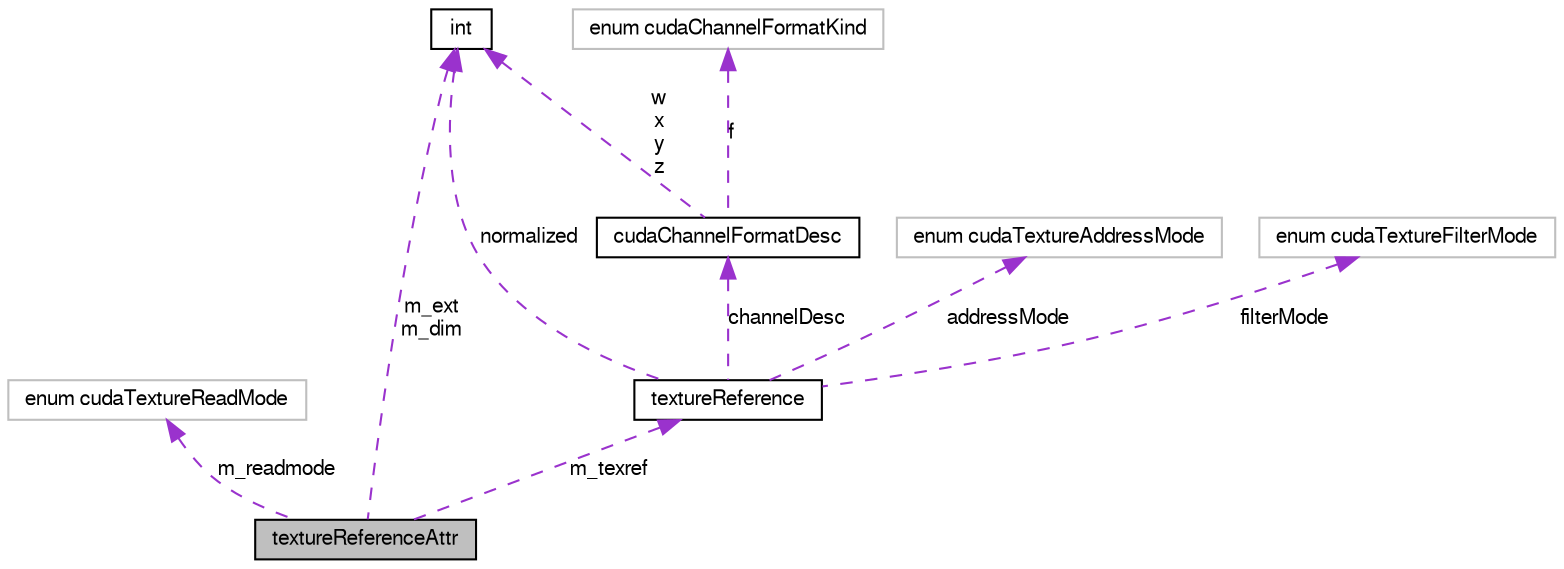 digraph G
{
  bgcolor="transparent";
  edge [fontname="FreeSans",fontsize="10",labelfontname="FreeSans",labelfontsize="10"];
  node [fontname="FreeSans",fontsize="10",shape=record];
  Node1 [label="textureReferenceAttr",height=0.2,width=0.4,color="black", fillcolor="grey75", style="filled" fontcolor="black"];
  Node2 -> Node1 [dir=back,color="darkorchid3",fontsize="10",style="dashed",label="m_readmode",fontname="FreeSans"];
  Node2 [label="enum cudaTextureReadMode",height=0.2,width=0.4,color="grey75"];
  Node3 -> Node1 [dir=back,color="darkorchid3",fontsize="10",style="dashed",label="m_ext\nm_dim",fontname="FreeSans"];
  Node3 [label="int",height=0.2,width=0.4,color="black",URL="$classint.html"];
  Node4 -> Node1 [dir=back,color="darkorchid3",fontsize="10",style="dashed",label="m_texref",fontname="FreeSans"];
  Node4 [label="textureReference",height=0.2,width=0.4,color="black",URL="$structtextureReference.html"];
  Node5 -> Node4 [dir=back,color="darkorchid3",fontsize="10",style="dashed",label="channelDesc",fontname="FreeSans"];
  Node5 [label="cudaChannelFormatDesc",height=0.2,width=0.4,color="black",URL="$structcudaChannelFormatDesc.html"];
  Node6 -> Node5 [dir=back,color="darkorchid3",fontsize="10",style="dashed",label="f",fontname="FreeSans"];
  Node6 [label="enum cudaChannelFormatKind",height=0.2,width=0.4,color="grey75"];
  Node3 -> Node5 [dir=back,color="darkorchid3",fontsize="10",style="dashed",label="w\nx\ny\nz",fontname="FreeSans"];
  Node7 -> Node4 [dir=back,color="darkorchid3",fontsize="10",style="dashed",label="addressMode",fontname="FreeSans"];
  Node7 [label="enum cudaTextureAddressMode",height=0.2,width=0.4,color="grey75"];
  Node3 -> Node4 [dir=back,color="darkorchid3",fontsize="10",style="dashed",label="normalized",fontname="FreeSans"];
  Node8 -> Node4 [dir=back,color="darkorchid3",fontsize="10",style="dashed",label="filterMode",fontname="FreeSans"];
  Node8 [label="enum cudaTextureFilterMode",height=0.2,width=0.4,color="grey75"];
}
